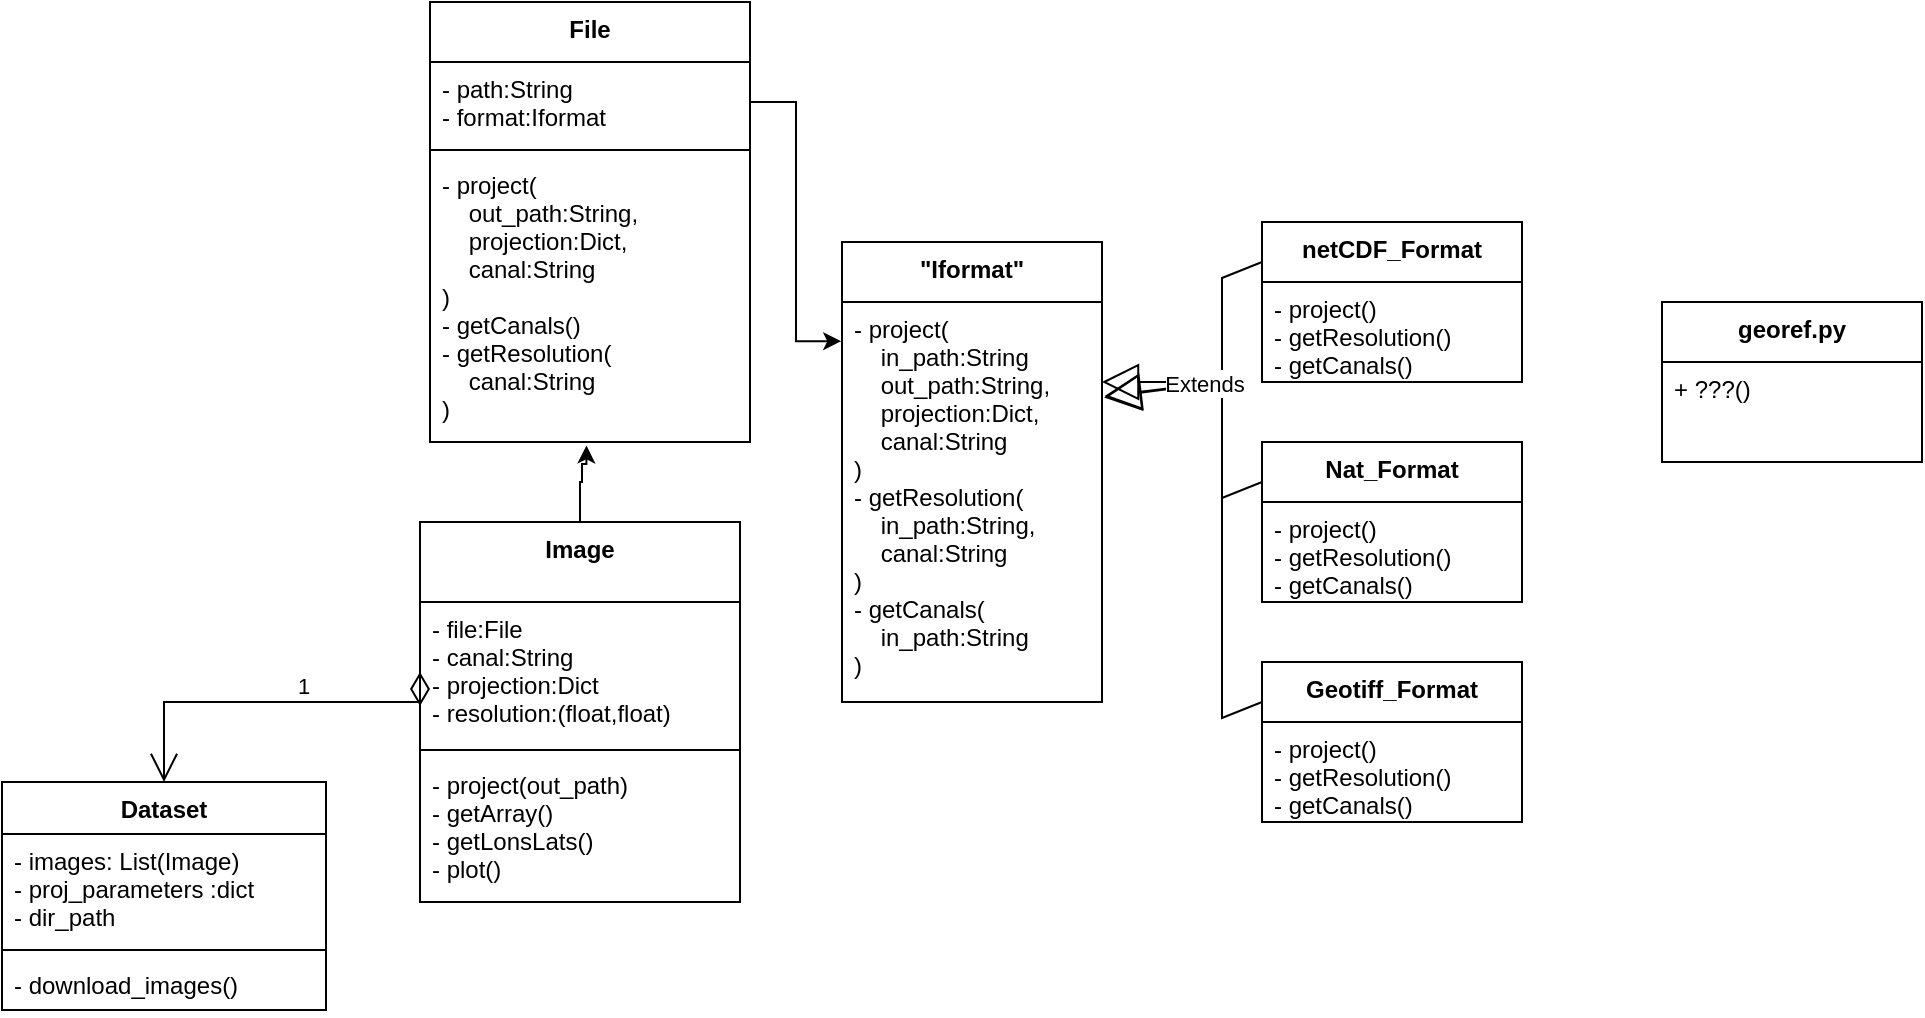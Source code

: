 <mxfile version="19.0.0" type="github">
  <diagram id="FexJEr39XP1glqWhuldr" name="Page-1">
    <mxGraphModel dx="549" dy="1561" grid="1" gridSize="10" guides="1" tooltips="1" connect="1" arrows="1" fold="1" page="1" pageScale="1" pageWidth="827" pageHeight="1169" math="0" shadow="0">
      <root>
        <mxCell id="0" />
        <mxCell id="1" parent="0" />
        <mxCell id="5w1mZHBbKufEp1BNDujB-13" value="&quot;Iformat&quot;" style="swimlane;fontStyle=1;align=center;verticalAlign=top;childLayout=stackLayout;horizontal=1;startSize=30;horizontalStack=0;resizeParent=1;resizeParentMax=0;resizeLast=0;collapsible=1;marginBottom=0;" vertex="1" parent="1">
          <mxGeometry x="540" y="80" width="130" height="230" as="geometry" />
        </mxCell>
        <mxCell id="5w1mZHBbKufEp1BNDujB-14" value="- project(&#xa;    in_path:String&#xa;    out_path:String,&#xa;    projection:Dict,&#xa;    canal:String&#xa;)&#xa;- getResolution(&#xa;    in_path:String,&#xa;    canal:String&#xa;)&#xa;- getCanals(&#xa;    in_path:String&#xa;)" style="text;strokeColor=none;fillColor=none;align=left;verticalAlign=top;spacingLeft=4;spacingRight=4;overflow=hidden;rotatable=0;points=[[0,0.5],[1,0.5]];portConstraint=eastwest;" vertex="1" parent="5w1mZHBbKufEp1BNDujB-13">
          <mxGeometry y="30" width="130" height="200" as="geometry" />
        </mxCell>
        <mxCell id="5w1mZHBbKufEp1BNDujB-17" value="netCDF_Format" style="swimlane;fontStyle=1;align=center;verticalAlign=top;childLayout=stackLayout;horizontal=1;startSize=30;horizontalStack=0;resizeParent=1;resizeParentMax=0;resizeLast=0;collapsible=1;marginBottom=0;" vertex="1" parent="1">
          <mxGeometry x="750" y="70" width="130" height="80" as="geometry" />
        </mxCell>
        <mxCell id="5w1mZHBbKufEp1BNDujB-18" value="- project()&#xa;- getResolution()&#xa;- getCanals()&#xa;&#xa;&#xa;&#xa;" style="text;strokeColor=none;fillColor=none;align=left;verticalAlign=top;spacingLeft=4;spacingRight=4;overflow=hidden;rotatable=0;points=[[0,0.5],[1,0.5]];portConstraint=eastwest;" vertex="1" parent="5w1mZHBbKufEp1BNDujB-17">
          <mxGeometry y="30" width="130" height="50" as="geometry" />
        </mxCell>
        <mxCell id="5w1mZHBbKufEp1BNDujB-21" value="Nat_Format" style="swimlane;fontStyle=1;align=center;verticalAlign=top;childLayout=stackLayout;horizontal=1;startSize=30;horizontalStack=0;resizeParent=1;resizeParentMax=0;resizeLast=0;collapsible=1;marginBottom=0;" vertex="1" parent="1">
          <mxGeometry x="750" y="180" width="130" height="80" as="geometry" />
        </mxCell>
        <mxCell id="5w1mZHBbKufEp1BNDujB-22" value="- project()&#xa;- getResolution()&#xa;- getCanals()&#xa;&#xa;&#xa;&#xa;" style="text;strokeColor=none;fillColor=none;align=left;verticalAlign=top;spacingLeft=4;spacingRight=4;overflow=hidden;rotatable=0;points=[[0,0.5],[1,0.5]];portConstraint=eastwest;" vertex="1" parent="5w1mZHBbKufEp1BNDujB-21">
          <mxGeometry y="30" width="130" height="50" as="geometry" />
        </mxCell>
        <mxCell id="5w1mZHBbKufEp1BNDujB-23" value="Extends" style="endArrow=block;endSize=16;endFill=0;html=1;rounded=0;entryX=1.008;entryY=0.338;entryDx=0;entryDy=0;exitX=0;exitY=0.25;exitDx=0;exitDy=0;entryPerimeter=0;" edge="1" parent="1" source="5w1mZHBbKufEp1BNDujB-17" target="5w1mZHBbKufEp1BNDujB-13">
          <mxGeometry x="0.242" width="160" relative="1" as="geometry">
            <mxPoint x="110" y="250" as="sourcePoint" />
            <mxPoint x="270" y="250" as="targetPoint" />
            <Array as="points">
              <mxPoint x="730" y="98" />
              <mxPoint x="730" y="150" />
            </Array>
            <mxPoint as="offset" />
          </mxGeometry>
        </mxCell>
        <mxCell id="5w1mZHBbKufEp1BNDujB-25" value="Extends" style="endArrow=block;endSize=16;endFill=0;html=1;rounded=0;exitX=0;exitY=0.25;exitDx=0;exitDy=0;" edge="1" parent="1" source="5w1mZHBbKufEp1BNDujB-21">
          <mxGeometry x="0.275" width="160" relative="1" as="geometry">
            <mxPoint x="760" y="107.5" as="sourcePoint" />
            <mxPoint x="670" y="150" as="targetPoint" />
            <Array as="points">
              <mxPoint x="730" y="208" />
              <mxPoint x="730" y="150" />
            </Array>
            <mxPoint as="offset" />
          </mxGeometry>
        </mxCell>
        <mxCell id="5w1mZHBbKufEp1BNDujB-27" value="Dataset" style="swimlane;fontStyle=1;align=center;verticalAlign=top;childLayout=stackLayout;horizontal=1;startSize=26;horizontalStack=0;resizeParent=1;resizeParentMax=0;resizeLast=0;collapsible=1;marginBottom=0;" vertex="1" parent="1">
          <mxGeometry x="120" y="350" width="162" height="114" as="geometry" />
        </mxCell>
        <mxCell id="5w1mZHBbKufEp1BNDujB-28" value="- images: List(Image)&#xa;- proj_parameters :dict&#xa;- dir_path&#xa; &#xa;" style="text;strokeColor=none;fillColor=none;align=left;verticalAlign=top;spacingLeft=4;spacingRight=4;overflow=hidden;rotatable=0;points=[[0,0.5],[1,0.5]];portConstraint=eastwest;" vertex="1" parent="5w1mZHBbKufEp1BNDujB-27">
          <mxGeometry y="26" width="162" height="54" as="geometry" />
        </mxCell>
        <mxCell id="5w1mZHBbKufEp1BNDujB-29" value="" style="line;strokeWidth=1;fillColor=none;align=left;verticalAlign=middle;spacingTop=-1;spacingLeft=3;spacingRight=3;rotatable=0;labelPosition=right;points=[];portConstraint=eastwest;" vertex="1" parent="5w1mZHBbKufEp1BNDujB-27">
          <mxGeometry y="80" width="162" height="8" as="geometry" />
        </mxCell>
        <mxCell id="5w1mZHBbKufEp1BNDujB-30" value="- download_images()" style="text;strokeColor=none;fillColor=none;align=left;verticalAlign=top;spacingLeft=4;spacingRight=4;overflow=hidden;rotatable=0;points=[[0,0.5],[1,0.5]];portConstraint=eastwest;" vertex="1" parent="5w1mZHBbKufEp1BNDujB-27">
          <mxGeometry y="88" width="162" height="26" as="geometry" />
        </mxCell>
        <mxCell id="5w1mZHBbKufEp1BNDujB-31" value="1" style="endArrow=open;html=1;endSize=12;startArrow=diamondThin;startSize=14;startFill=0;edgeStyle=orthogonalEdgeStyle;align=left;verticalAlign=bottom;rounded=0;entryX=0.5;entryY=0;entryDx=0;entryDy=0;exitX=0;exitY=0.5;exitDx=0;exitDy=0;" edge="1" parent="1" source="5w1mZHBbKufEp1BNDujB-43" target="5w1mZHBbKufEp1BNDujB-27">
          <mxGeometry x="-0.143" y="1" relative="1" as="geometry">
            <mxPoint x="300" y="310" as="sourcePoint" />
            <mxPoint x="622" y="613.93" as="targetPoint" />
            <Array as="points">
              <mxPoint x="329" y="310" />
              <mxPoint x="201" y="310" />
            </Array>
            <mxPoint as="offset" />
          </mxGeometry>
        </mxCell>
        <mxCell id="5w1mZHBbKufEp1BNDujB-35" value="Geotiff_Format" style="swimlane;fontStyle=1;align=center;verticalAlign=top;childLayout=stackLayout;horizontal=1;startSize=30;horizontalStack=0;resizeParent=1;resizeParentMax=0;resizeLast=0;collapsible=1;marginBottom=0;" vertex="1" parent="1">
          <mxGeometry x="750" y="290" width="130" height="80" as="geometry" />
        </mxCell>
        <mxCell id="5w1mZHBbKufEp1BNDujB-36" value="- project()&#xa;- getResolution()&#xa;- getCanals()&#xa;&#xa;&#xa;&#xa;" style="text;strokeColor=none;fillColor=none;align=left;verticalAlign=top;spacingLeft=4;spacingRight=4;overflow=hidden;rotatable=0;points=[[0,0.5],[1,0.5]];portConstraint=eastwest;" vertex="1" parent="5w1mZHBbKufEp1BNDujB-35">
          <mxGeometry y="30" width="130" height="50" as="geometry" />
        </mxCell>
        <mxCell id="5w1mZHBbKufEp1BNDujB-37" value="Extends" style="endArrow=block;endSize=16;endFill=0;html=1;rounded=0;exitX=0;exitY=0.25;exitDx=0;exitDy=0;entryX=1.01;entryY=0.335;entryDx=0;entryDy=0;entryPerimeter=0;" edge="1" parent="1" source="5w1mZHBbKufEp1BNDujB-35" target="5w1mZHBbKufEp1BNDujB-13">
          <mxGeometry x="0.597" width="160" relative="1" as="geometry">
            <mxPoint x="760" y="217.5" as="sourcePoint" />
            <mxPoint x="680" y="160" as="targetPoint" />
            <Array as="points">
              <mxPoint x="730" y="318" />
              <mxPoint x="730" y="150" />
            </Array>
            <mxPoint as="offset" />
          </mxGeometry>
        </mxCell>
        <mxCell id="5w1mZHBbKufEp1BNDujB-40" value="georef.py" style="swimlane;fontStyle=1;align=center;verticalAlign=top;childLayout=stackLayout;horizontal=1;startSize=30;horizontalStack=0;resizeParent=1;resizeParentMax=0;resizeLast=0;collapsible=1;marginBottom=0;" vertex="1" parent="1">
          <mxGeometry x="950" y="110" width="130" height="80" as="geometry" />
        </mxCell>
        <mxCell id="5w1mZHBbKufEp1BNDujB-41" value="+ ???()&#xa;&#xa;&#xa;&#xa;" style="text;strokeColor=none;fillColor=none;align=left;verticalAlign=top;spacingLeft=4;spacingRight=4;overflow=hidden;rotatable=0;points=[[0,0.5],[1,0.5]];portConstraint=eastwest;" vertex="1" parent="5w1mZHBbKufEp1BNDujB-40">
          <mxGeometry y="30" width="130" height="50" as="geometry" />
        </mxCell>
        <mxCell id="5w1mZHBbKufEp1BNDujB-49" style="edgeStyle=orthogonalEdgeStyle;rounded=0;orthogonalLoop=1;jettySize=auto;html=1;entryX=0.489;entryY=1.012;entryDx=0;entryDy=0;entryPerimeter=0;" edge="1" parent="1" source="5w1mZHBbKufEp1BNDujB-42" target="5w1mZHBbKufEp1BNDujB-54">
          <mxGeometry relative="1" as="geometry">
            <mxPoint x="408.88" y="199.64" as="targetPoint" />
            <Array as="points">
              <mxPoint x="409" y="200" />
              <mxPoint x="410" y="200" />
              <mxPoint x="410" y="191" />
            </Array>
          </mxGeometry>
        </mxCell>
        <mxCell id="5w1mZHBbKufEp1BNDujB-42" value="Image" style="swimlane;fontStyle=1;align=center;verticalAlign=top;childLayout=stackLayout;horizontal=1;startSize=40;horizontalStack=0;resizeParent=1;resizeParentMax=0;resizeLast=0;collapsible=1;marginBottom=0;" vertex="1" parent="1">
          <mxGeometry x="329" y="220" width="160" height="190" as="geometry" />
        </mxCell>
        <mxCell id="5w1mZHBbKufEp1BNDujB-43" value="- file:File&#xa;- canal:String&#xa;- projection:Dict&#xa;- resolution:(float,float)&#xa;&#xa;&#xa;&#xa;" style="text;strokeColor=none;fillColor=none;align=left;verticalAlign=top;spacingLeft=4;spacingRight=4;overflow=hidden;rotatable=0;points=[[0,0.5],[1,0.5]];portConstraint=eastwest;" vertex="1" parent="5w1mZHBbKufEp1BNDujB-42">
          <mxGeometry y="40" width="160" height="70" as="geometry" />
        </mxCell>
        <mxCell id="5w1mZHBbKufEp1BNDujB-44" value="" style="line;strokeWidth=1;fillColor=none;align=left;verticalAlign=middle;spacingTop=-1;spacingLeft=3;spacingRight=3;rotatable=0;labelPosition=right;points=[];portConstraint=eastwest;" vertex="1" parent="5w1mZHBbKufEp1BNDujB-42">
          <mxGeometry y="110" width="160" height="8" as="geometry" />
        </mxCell>
        <mxCell id="5w1mZHBbKufEp1BNDujB-45" value="- project(out_path)&#xa;- getArray()&#xa;- getLonsLats()&#xa;- plot()&#xa;&#xa;&#xa;&#xa;&#xa;&#xa;&#xa;" style="text;strokeColor=none;fillColor=none;align=left;verticalAlign=top;spacingLeft=4;spacingRight=4;overflow=hidden;rotatable=0;points=[[0,0.5],[1,0.5]];portConstraint=eastwest;" vertex="1" parent="5w1mZHBbKufEp1BNDujB-42">
          <mxGeometry y="118" width="160" height="72" as="geometry" />
        </mxCell>
        <mxCell id="5w1mZHBbKufEp1BNDujB-51" value="File" style="swimlane;fontStyle=1;align=center;verticalAlign=top;childLayout=stackLayout;horizontal=1;startSize=30;horizontalStack=0;resizeParent=1;resizeParentMax=0;resizeLast=0;collapsible=1;marginBottom=0;" vertex="1" parent="1">
          <mxGeometry x="334" y="-40" width="160" height="220" as="geometry" />
        </mxCell>
        <mxCell id="5w1mZHBbKufEp1BNDujB-52" value="- path:String&#xa;- format:Iformat&#xa;&#xa;&#xa;&#xa;" style="text;strokeColor=none;fillColor=none;align=left;verticalAlign=top;spacingLeft=4;spacingRight=4;overflow=hidden;rotatable=0;points=[[0,0.5],[1,0.5]];portConstraint=eastwest;" vertex="1" parent="5w1mZHBbKufEp1BNDujB-51">
          <mxGeometry y="30" width="160" height="40" as="geometry" />
        </mxCell>
        <mxCell id="5w1mZHBbKufEp1BNDujB-53" value="" style="line;strokeWidth=1;fillColor=none;align=left;verticalAlign=middle;spacingTop=-1;spacingLeft=3;spacingRight=3;rotatable=0;labelPosition=right;points=[];portConstraint=eastwest;" vertex="1" parent="5w1mZHBbKufEp1BNDujB-51">
          <mxGeometry y="70" width="160" height="8" as="geometry" />
        </mxCell>
        <mxCell id="5w1mZHBbKufEp1BNDujB-54" value="- project(&#xa;    out_path:String,&#xa;    projection:Dict,&#xa;    canal:String&#xa;)&#xa;- getCanals()&#xa;- getResolution(&#xa;    canal:String&#xa;)&#xa;&#xa;&#xa;" style="text;strokeColor=none;fillColor=none;align=left;verticalAlign=top;spacingLeft=4;spacingRight=4;overflow=hidden;rotatable=0;points=[[0,0.5],[1,0.5]];portConstraint=eastwest;" vertex="1" parent="5w1mZHBbKufEp1BNDujB-51">
          <mxGeometry y="78" width="160" height="142" as="geometry" />
        </mxCell>
        <mxCell id="5w1mZHBbKufEp1BNDujB-55" style="edgeStyle=orthogonalEdgeStyle;rounded=0;orthogonalLoop=1;jettySize=auto;html=1;entryX=-0.003;entryY=0.098;entryDx=0;entryDy=0;entryPerimeter=0;" edge="1" parent="1" source="5w1mZHBbKufEp1BNDujB-52" target="5w1mZHBbKufEp1BNDujB-14">
          <mxGeometry relative="1" as="geometry" />
        </mxCell>
      </root>
    </mxGraphModel>
  </diagram>
</mxfile>
